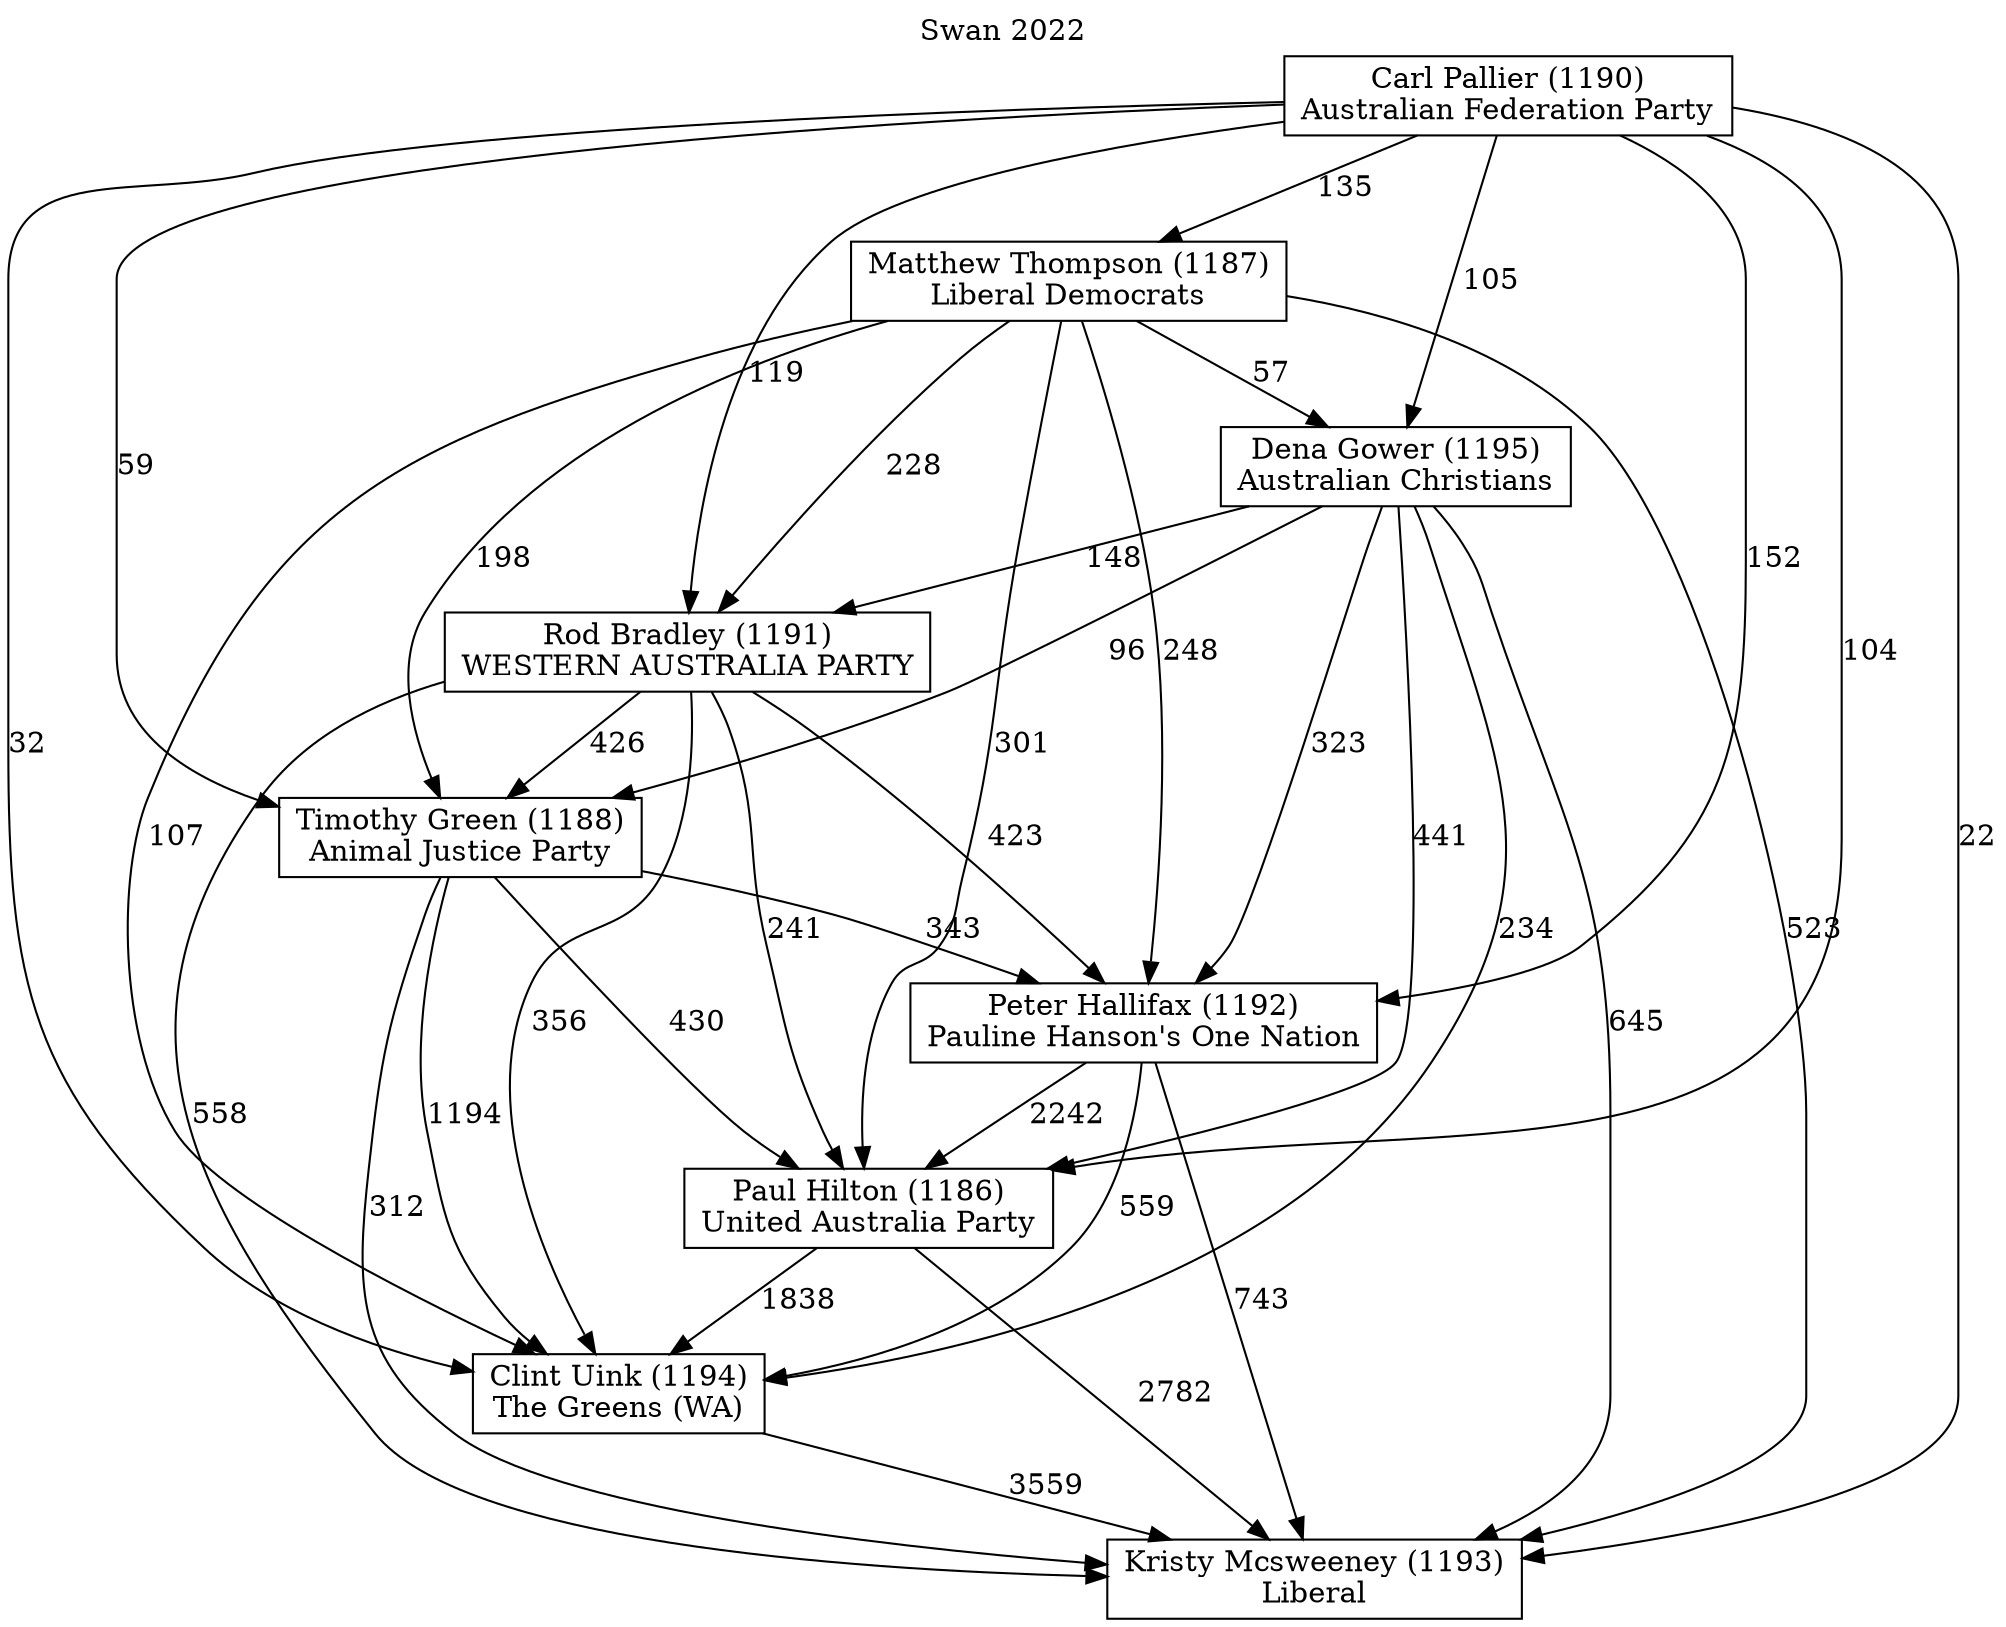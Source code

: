 // House preference flow
digraph "Kristy Mcsweeney (1193)_Swan_2022" {
	graph [label="Swan 2022" labelloc=t mclimit=2]
	node [shape=box]
	"Kristy Mcsweeney (1193)" [label="Kristy Mcsweeney (1193)
Liberal"]
	"Clint Uink (1194)" [label="Clint Uink (1194)
The Greens (WA)"]
	"Paul Hilton (1186)" [label="Paul Hilton (1186)
United Australia Party"]
	"Peter Hallifax (1192)" [label="Peter Hallifax (1192)
Pauline Hanson's One Nation"]
	"Timothy Green (1188)" [label="Timothy Green (1188)
Animal Justice Party"]
	"Rod Bradley (1191)" [label="Rod Bradley (1191)
WESTERN AUSTRALIA PARTY"]
	"Dena Gower (1195)" [label="Dena Gower (1195)
Australian Christians"]
	"Matthew Thompson (1187)" [label="Matthew Thompson (1187)
Liberal Democrats"]
	"Carl Pallier (1190)" [label="Carl Pallier (1190)
Australian Federation Party"]
	"Clint Uink (1194)" -> "Kristy Mcsweeney (1193)" [label=3559]
	"Paul Hilton (1186)" -> "Clint Uink (1194)" [label=1838]
	"Peter Hallifax (1192)" -> "Paul Hilton (1186)" [label=2242]
	"Timothy Green (1188)" -> "Peter Hallifax (1192)" [label=343]
	"Rod Bradley (1191)" -> "Timothy Green (1188)" [label=426]
	"Dena Gower (1195)" -> "Rod Bradley (1191)" [label=148]
	"Matthew Thompson (1187)" -> "Dena Gower (1195)" [label=57]
	"Carl Pallier (1190)" -> "Matthew Thompson (1187)" [label=135]
	"Paul Hilton (1186)" -> "Kristy Mcsweeney (1193)" [label=2782]
	"Peter Hallifax (1192)" -> "Kristy Mcsweeney (1193)" [label=743]
	"Timothy Green (1188)" -> "Kristy Mcsweeney (1193)" [label=312]
	"Rod Bradley (1191)" -> "Kristy Mcsweeney (1193)" [label=558]
	"Dena Gower (1195)" -> "Kristy Mcsweeney (1193)" [label=645]
	"Matthew Thompson (1187)" -> "Kristy Mcsweeney (1193)" [label=523]
	"Carl Pallier (1190)" -> "Kristy Mcsweeney (1193)" [label=22]
	"Carl Pallier (1190)" -> "Dena Gower (1195)" [label=105]
	"Matthew Thompson (1187)" -> "Rod Bradley (1191)" [label=228]
	"Carl Pallier (1190)" -> "Rod Bradley (1191)" [label=119]
	"Dena Gower (1195)" -> "Timothy Green (1188)" [label=96]
	"Matthew Thompson (1187)" -> "Timothy Green (1188)" [label=198]
	"Carl Pallier (1190)" -> "Timothy Green (1188)" [label=59]
	"Rod Bradley (1191)" -> "Peter Hallifax (1192)" [label=423]
	"Dena Gower (1195)" -> "Peter Hallifax (1192)" [label=323]
	"Matthew Thompson (1187)" -> "Peter Hallifax (1192)" [label=248]
	"Carl Pallier (1190)" -> "Peter Hallifax (1192)" [label=152]
	"Timothy Green (1188)" -> "Paul Hilton (1186)" [label=430]
	"Rod Bradley (1191)" -> "Paul Hilton (1186)" [label=241]
	"Dena Gower (1195)" -> "Paul Hilton (1186)" [label=441]
	"Matthew Thompson (1187)" -> "Paul Hilton (1186)" [label=301]
	"Carl Pallier (1190)" -> "Paul Hilton (1186)" [label=104]
	"Peter Hallifax (1192)" -> "Clint Uink (1194)" [label=559]
	"Timothy Green (1188)" -> "Clint Uink (1194)" [label=1194]
	"Rod Bradley (1191)" -> "Clint Uink (1194)" [label=356]
	"Dena Gower (1195)" -> "Clint Uink (1194)" [label=234]
	"Matthew Thompson (1187)" -> "Clint Uink (1194)" [label=107]
	"Carl Pallier (1190)" -> "Clint Uink (1194)" [label=32]
}
